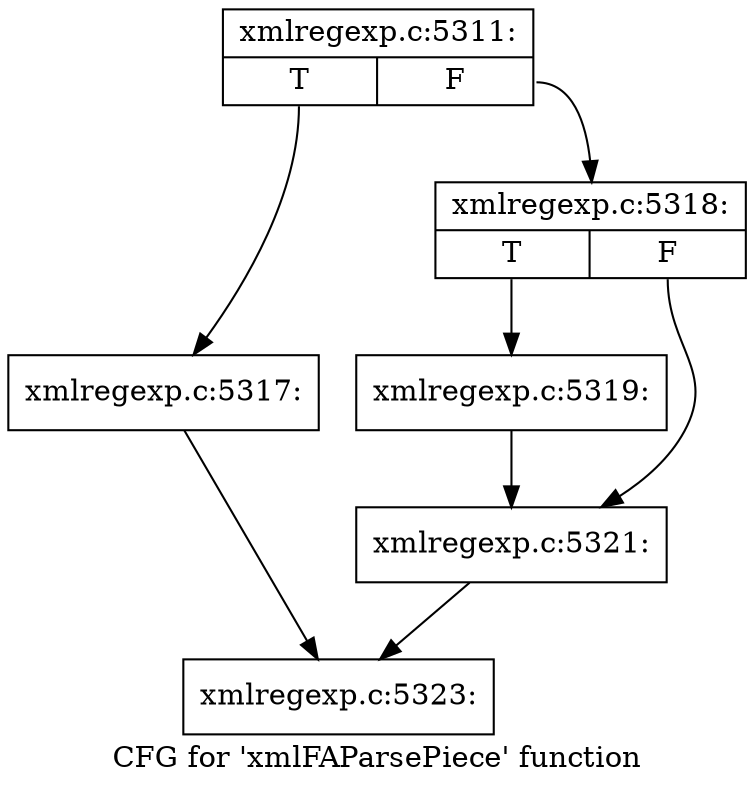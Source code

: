 digraph "CFG for 'xmlFAParsePiece' function" {
	label="CFG for 'xmlFAParsePiece' function";

	Node0x42c4570 [shape=record,label="{xmlregexp.c:5311:|{<s0>T|<s1>F}}"];
	Node0x42c4570:s0 -> Node0x42cb0e0;
	Node0x42c4570:s1 -> Node0x42c4b00;
	Node0x42cb0e0 [shape=record,label="{xmlregexp.c:5317:}"];
	Node0x42cb0e0 -> Node0x42ca040;
	Node0x42c4b00 [shape=record,label="{xmlregexp.c:5318:|{<s0>T|<s1>F}}"];
	Node0x42c4b00:s0 -> Node0x42cb410;
	Node0x42c4b00:s1 -> Node0x42cb730;
	Node0x42cb410 [shape=record,label="{xmlregexp.c:5319:}"];
	Node0x42cb410 -> Node0x42cb730;
	Node0x42cb730 [shape=record,label="{xmlregexp.c:5321:}"];
	Node0x42cb730 -> Node0x42ca040;
	Node0x42ca040 [shape=record,label="{xmlregexp.c:5323:}"];
}
